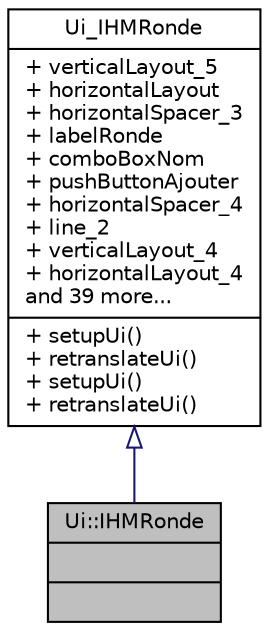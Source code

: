 digraph "Ui::IHMRonde"
{
 // LATEX_PDF_SIZE
  edge [fontname="Helvetica",fontsize="10",labelfontname="Helvetica",labelfontsize="10"];
  node [fontname="Helvetica",fontsize="10",shape=record];
  Node1 [label="{Ui::IHMRonde\n||}",height=0.2,width=0.4,color="black", fillcolor="grey75", style="filled", fontcolor="black",tooltip=" "];
  Node2 -> Node1 [dir="back",color="midnightblue",fontsize="10",style="solid",arrowtail="onormal"];
  Node2 [label="{Ui_IHMRonde\n|+ verticalLayout_5\l+ horizontalLayout\l+ horizontalSpacer_3\l+ labelRonde\l+ comboBoxNom\l+ pushButtonAjouter\l+ horizontalSpacer_4\l+ line_2\l+ verticalLayout_4\l+ horizontalLayout_4\land 39 more...\l|+ setupUi()\l+ retranslateUi()\l+ setupUi()\l+ retranslateUi()\l}",height=0.2,width=0.4,color="black", fillcolor="white", style="filled",URL="$class_ui___i_h_m_ronde.html",tooltip=" "];
}
